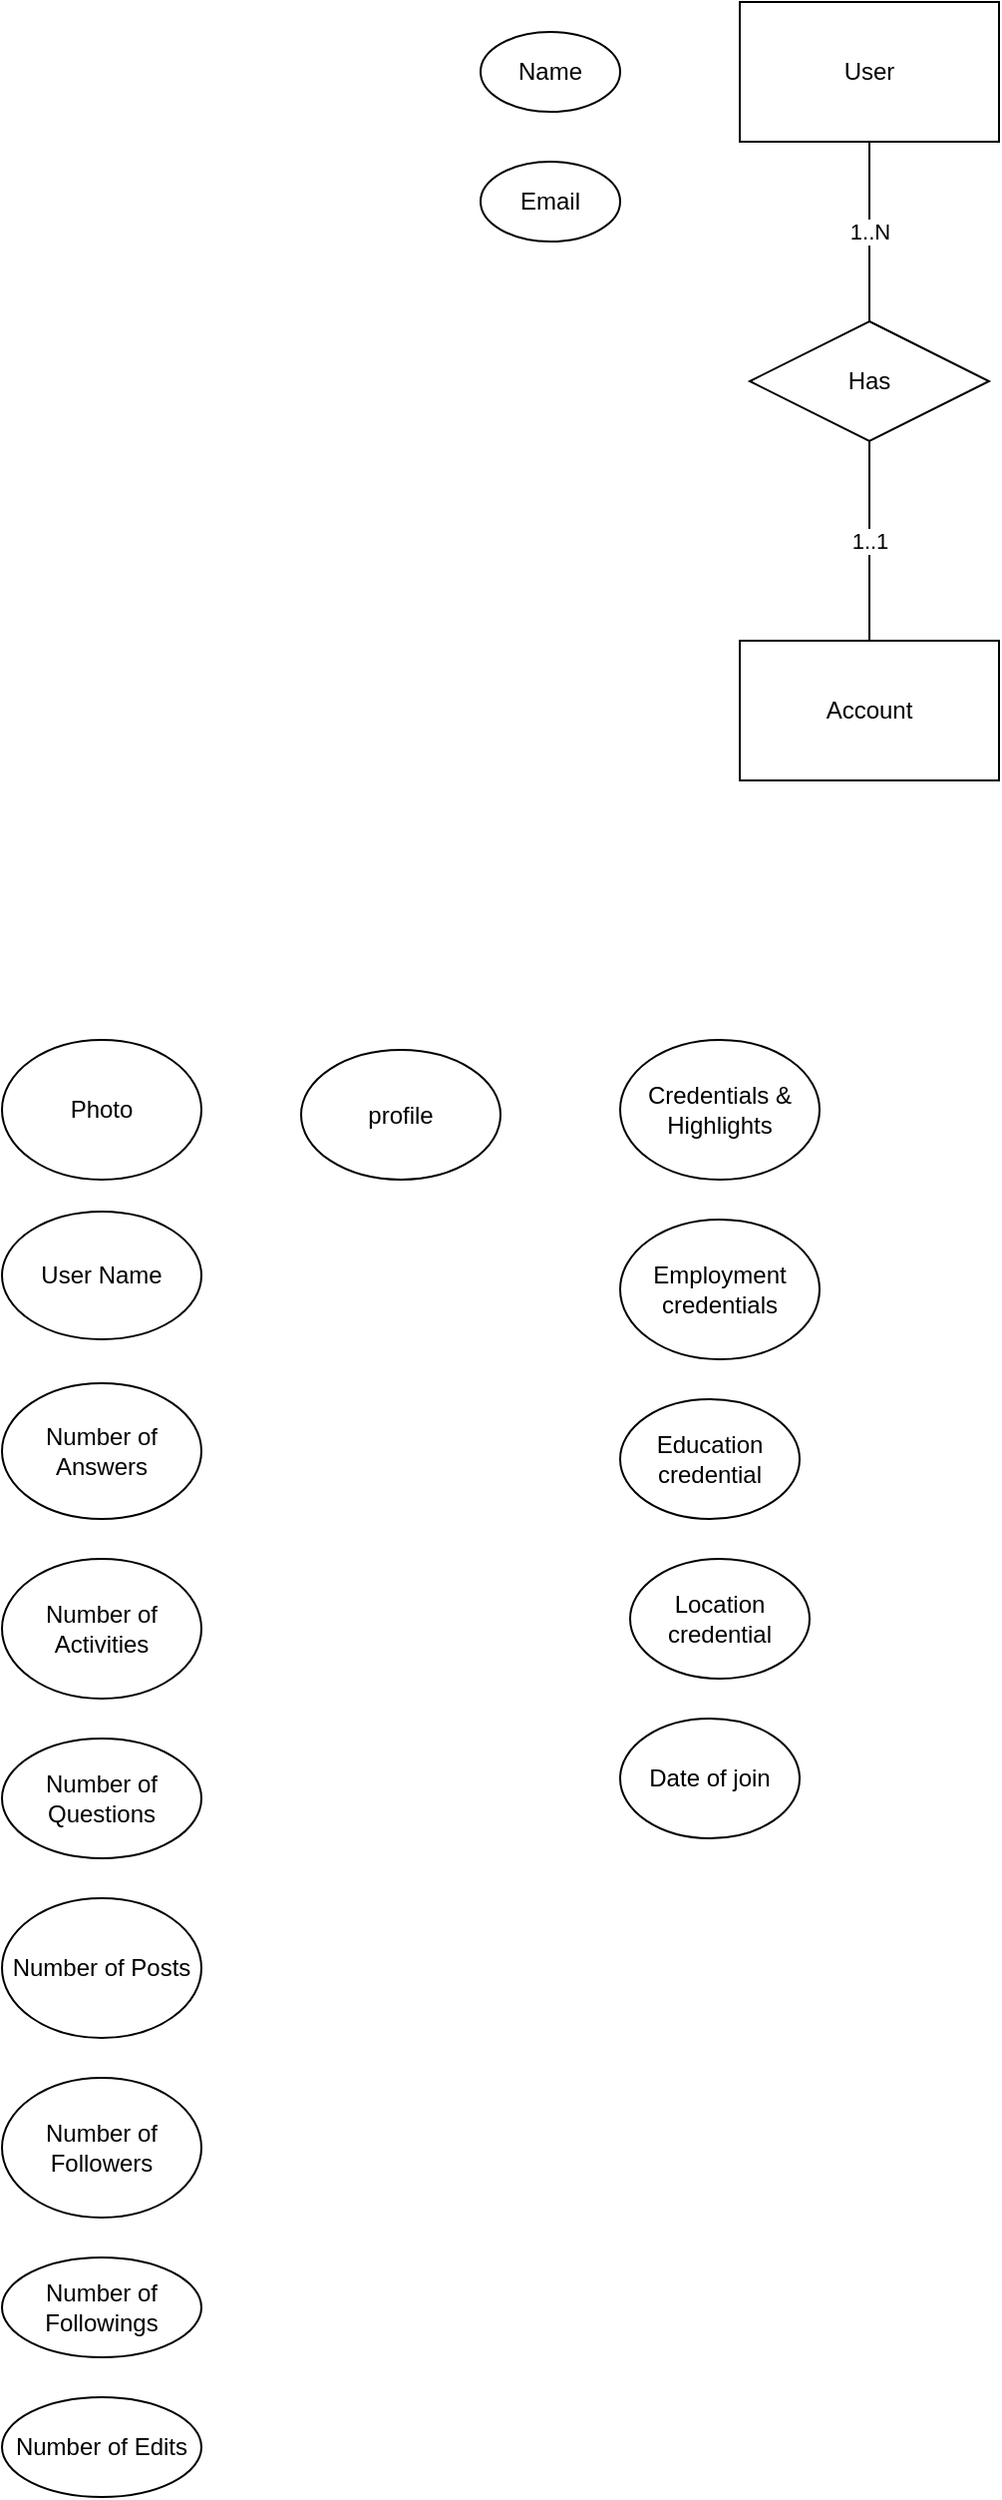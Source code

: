 <mxfile version="24.7.13">
  <diagram name="Page-1" id="3zpTAb9fxoE9w47XQ7Yq">
    <mxGraphModel dx="667" dy="1164" grid="1" gridSize="10" guides="1" tooltips="1" connect="1" arrows="1" fold="1" page="1" pageScale="1" pageWidth="1100" pageHeight="1700" math="0" shadow="0">
      <root>
        <mxCell id="0" />
        <mxCell id="1" parent="0" />
        <mxCell id="P0l3yRA_VAycSmOVowLR-1" value="User" style="whiteSpace=wrap;html=1;align=center;" vertex="1" parent="1">
          <mxGeometry x="410" y="40" width="130" height="70" as="geometry" />
        </mxCell>
        <mxCell id="P0l3yRA_VAycSmOVowLR-2" value="profile" style="ellipse;whiteSpace=wrap;html=1;align=center;" vertex="1" parent="1">
          <mxGeometry x="190" y="565" width="100" height="65" as="geometry" />
        </mxCell>
        <mxCell id="P0l3yRA_VAycSmOVowLR-4" value="Photo" style="ellipse;whiteSpace=wrap;html=1;align=center;" vertex="1" parent="1">
          <mxGeometry x="40" y="560" width="100" height="70" as="geometry" />
        </mxCell>
        <mxCell id="P0l3yRA_VAycSmOVowLR-5" value="User Name" style="ellipse;whiteSpace=wrap;html=1;align=center;" vertex="1" parent="1">
          <mxGeometry x="40" y="646" width="100" height="64" as="geometry" />
        </mxCell>
        <mxCell id="P0l3yRA_VAycSmOVowLR-6" value="Number of Answers" style="ellipse;whiteSpace=wrap;html=1;align=center;" vertex="1" parent="1">
          <mxGeometry x="40" y="732" width="100" height="68" as="geometry" />
        </mxCell>
        <mxCell id="P0l3yRA_VAycSmOVowLR-7" value="Number of Questions" style="ellipse;whiteSpace=wrap;html=1;align=center;" vertex="1" parent="1">
          <mxGeometry x="40" y="910" width="100" height="60" as="geometry" />
        </mxCell>
        <mxCell id="P0l3yRA_VAycSmOVowLR-8" value="Number of Posts" style="ellipse;whiteSpace=wrap;html=1;align=center;" vertex="1" parent="1">
          <mxGeometry x="40" y="990" width="100" height="70" as="geometry" />
        </mxCell>
        <mxCell id="P0l3yRA_VAycSmOVowLR-9" value="Number of Followers" style="ellipse;whiteSpace=wrap;html=1;align=center;" vertex="1" parent="1">
          <mxGeometry x="40" y="1080" width="100" height="70" as="geometry" />
        </mxCell>
        <mxCell id="P0l3yRA_VAycSmOVowLR-10" value="Number of Followings" style="ellipse;whiteSpace=wrap;html=1;align=center;" vertex="1" parent="1">
          <mxGeometry x="40" y="1170" width="100" height="50" as="geometry" />
        </mxCell>
        <mxCell id="P0l3yRA_VAycSmOVowLR-11" value="Number of Edits" style="ellipse;whiteSpace=wrap;html=1;align=center;" vertex="1" parent="1">
          <mxGeometry x="40" y="1240" width="100" height="50" as="geometry" />
        </mxCell>
        <mxCell id="P0l3yRA_VAycSmOVowLR-12" value="Number of Activities" style="ellipse;whiteSpace=wrap;html=1;align=center;" vertex="1" parent="1">
          <mxGeometry x="40" y="820" width="100" height="70" as="geometry" />
        </mxCell>
        <mxCell id="P0l3yRA_VAycSmOVowLR-13" value="Credentials &amp;amp; Highlights" style="ellipse;whiteSpace=wrap;html=1;align=center;" vertex="1" parent="1">
          <mxGeometry x="350" y="560" width="100" height="70" as="geometry" />
        </mxCell>
        <mxCell id="P0l3yRA_VAycSmOVowLR-14" value="Employment credentials" style="ellipse;whiteSpace=wrap;html=1;align=center;" vertex="1" parent="1">
          <mxGeometry x="350" y="650" width="100" height="70" as="geometry" />
        </mxCell>
        <mxCell id="P0l3yRA_VAycSmOVowLR-15" value="Education credential" style="ellipse;whiteSpace=wrap;html=1;align=center;" vertex="1" parent="1">
          <mxGeometry x="350" y="740" width="90" height="60" as="geometry" />
        </mxCell>
        <mxCell id="P0l3yRA_VAycSmOVowLR-16" value="Location credential" style="ellipse;whiteSpace=wrap;html=1;align=center;" vertex="1" parent="1">
          <mxGeometry x="355" y="820" width="90" height="60" as="geometry" />
        </mxCell>
        <mxCell id="P0l3yRA_VAycSmOVowLR-17" value="Date of join" style="ellipse;whiteSpace=wrap;html=1;align=center;" vertex="1" parent="1">
          <mxGeometry x="350" y="900" width="90" height="60" as="geometry" />
        </mxCell>
        <mxCell id="P0l3yRA_VAycSmOVowLR-19" value="Account" style="whiteSpace=wrap;html=1;align=center;" vertex="1" parent="1">
          <mxGeometry x="410" y="360" width="130" height="70" as="geometry" />
        </mxCell>
        <mxCell id="P0l3yRA_VAycSmOVowLR-21" value="Has" style="shape=rhombus;perimeter=rhombusPerimeter;whiteSpace=wrap;html=1;align=center;" vertex="1" parent="1">
          <mxGeometry x="415" y="200" width="120" height="60" as="geometry" />
        </mxCell>
        <mxCell id="P0l3yRA_VAycSmOVowLR-22" value="1..N" style="endArrow=none;html=1;rounded=0;exitX=0.5;exitY=1;exitDx=0;exitDy=0;entryX=0.5;entryY=0;entryDx=0;entryDy=0;" edge="1" parent="1" source="P0l3yRA_VAycSmOVowLR-1" target="P0l3yRA_VAycSmOVowLR-21">
          <mxGeometry relative="1" as="geometry">
            <mxPoint x="610" y="310" as="sourcePoint" />
            <mxPoint x="770" y="310" as="targetPoint" />
          </mxGeometry>
        </mxCell>
        <mxCell id="P0l3yRA_VAycSmOVowLR-23" value="1..1" style="endArrow=none;html=1;rounded=0;exitX=0.5;exitY=1;exitDx=0;exitDy=0;entryX=0.5;entryY=0;entryDx=0;entryDy=0;" edge="1" parent="1" source="P0l3yRA_VAycSmOVowLR-21" target="P0l3yRA_VAycSmOVowLR-19">
          <mxGeometry relative="1" as="geometry">
            <mxPoint x="490" y="280" as="sourcePoint" />
            <mxPoint x="480" y="360" as="targetPoint" />
          </mxGeometry>
        </mxCell>
        <mxCell id="P0l3yRA_VAycSmOVowLR-24" value="Name" style="ellipse;whiteSpace=wrap;html=1;align=center;" vertex="1" parent="1">
          <mxGeometry x="280" y="55" width="70" height="40" as="geometry" />
        </mxCell>
        <mxCell id="P0l3yRA_VAycSmOVowLR-25" value="Email" style="ellipse;whiteSpace=wrap;html=1;align=center;" vertex="1" parent="1">
          <mxGeometry x="280" y="120" width="70" height="40" as="geometry" />
        </mxCell>
      </root>
    </mxGraphModel>
  </diagram>
</mxfile>
